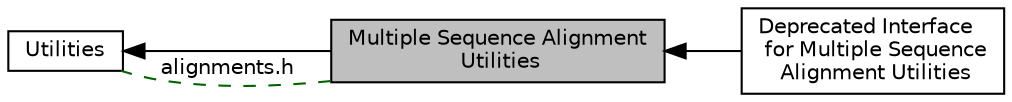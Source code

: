 digraph "Multiple Sequence Alignment Utilities"
{
  bgcolor="transparent";
  edge [fontname="Helvetica",fontsize="10",labelfontname="Helvetica",labelfontsize="10"];
  node [fontname="Helvetica",fontsize="10",shape=box];
  rankdir=LR;
  Node1 [label="Utilities",height=0.2,width=0.4,color="black",URL="$group__utils.html",tooltip=" "];
  Node0 [label="Multiple Sequence Alignment\l Utilities",height=0.2,width=0.4,color="black", fillcolor="grey75", style="filled", fontcolor="black",tooltip="Functions to extract features from and to manipulate multiple sequence alignments."];
  Node2 [label="Deprecated Interface\l for Multiple Sequence\l Alignment Utilities",height=0.2,width=0.4,color="black",URL="$group__aln__utils__deprecated.html",tooltip=" "];
  Node1->Node0 [shape=plaintext, dir="back", style="solid"];
  Node0->Node2 [shape=plaintext, dir="back", style="solid"];
  Node0->Node1 [shape=plaintext, label="alignments.h", color="darkgreen", dir="none", style="dashed"];
}
